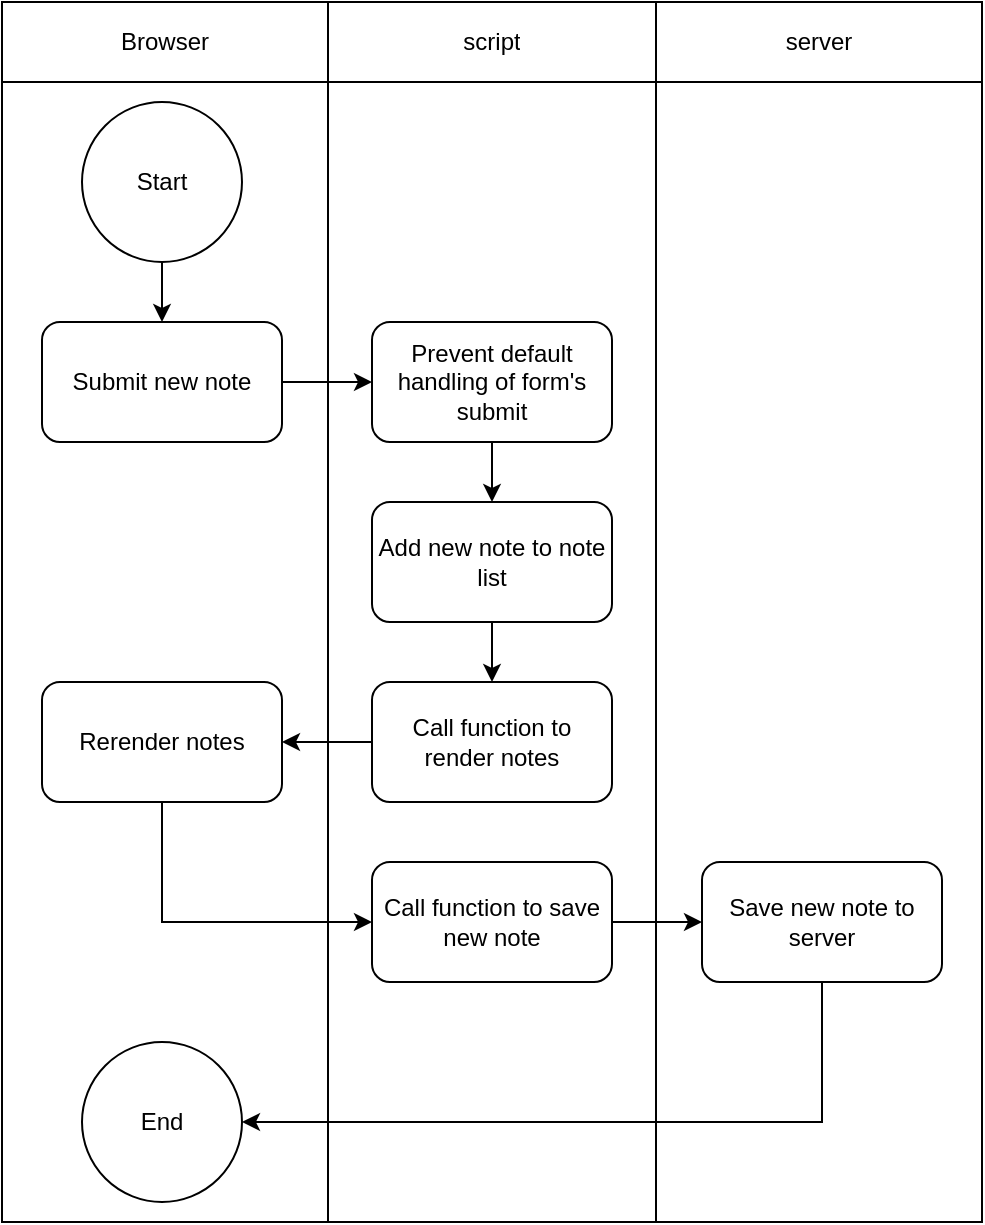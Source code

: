 <mxfile version="26.0.7">
  <diagram name="Page-1" id="CBFwEvsAcKfIwbpoHcKx">
    <mxGraphModel dx="1135" dy="522" grid="1" gridSize="10" guides="1" tooltips="1" connect="1" arrows="1" fold="1" page="1" pageScale="1" pageWidth="850" pageHeight="1100" math="0" shadow="0">
      <root>
        <mxCell id="0" />
        <mxCell id="1" parent="0" />
        <mxCell id="QjNz0YM1N6u0GvcL9JSP-4" value="" style="shape=table;startSize=0;container=1;collapsible=0;childLayout=tableLayout;" vertex="1" parent="1">
          <mxGeometry x="110" y="280" width="490" height="610" as="geometry" />
        </mxCell>
        <mxCell id="QjNz0YM1N6u0GvcL9JSP-5" value="" style="shape=tableRow;horizontal=0;startSize=0;swimlaneHead=0;swimlaneBody=0;strokeColor=inherit;top=0;left=0;bottom=0;right=0;collapsible=0;dropTarget=0;fillColor=none;points=[[0,0.5],[1,0.5]];portConstraint=eastwest;" vertex="1" parent="QjNz0YM1N6u0GvcL9JSP-4">
          <mxGeometry width="490" height="40" as="geometry" />
        </mxCell>
        <mxCell id="QjNz0YM1N6u0GvcL9JSP-17" value="Browser" style="shape=partialRectangle;html=1;whiteSpace=wrap;connectable=0;strokeColor=inherit;overflow=hidden;fillColor=none;top=0;left=0;bottom=0;right=0;pointerEvents=1;" vertex="1" parent="QjNz0YM1N6u0GvcL9JSP-5">
          <mxGeometry width="163" height="40" as="geometry">
            <mxRectangle width="163" height="40" as="alternateBounds" />
          </mxGeometry>
        </mxCell>
        <mxCell id="QjNz0YM1N6u0GvcL9JSP-6" value="script" style="shape=partialRectangle;html=1;whiteSpace=wrap;connectable=0;strokeColor=inherit;overflow=hidden;fillColor=none;top=0;left=0;bottom=0;right=0;pointerEvents=1;" vertex="1" parent="QjNz0YM1N6u0GvcL9JSP-5">
          <mxGeometry x="163" width="164" height="40" as="geometry">
            <mxRectangle width="164" height="40" as="alternateBounds" />
          </mxGeometry>
        </mxCell>
        <mxCell id="QjNz0YM1N6u0GvcL9JSP-7" value="server" style="shape=partialRectangle;html=1;whiteSpace=wrap;connectable=0;strokeColor=inherit;overflow=hidden;fillColor=none;top=0;left=0;bottom=0;right=0;pointerEvents=1;" vertex="1" parent="QjNz0YM1N6u0GvcL9JSP-5">
          <mxGeometry x="327" width="163" height="40" as="geometry">
            <mxRectangle width="163" height="40" as="alternateBounds" />
          </mxGeometry>
        </mxCell>
        <mxCell id="QjNz0YM1N6u0GvcL9JSP-8" value="" style="shape=tableRow;horizontal=0;startSize=0;swimlaneHead=0;swimlaneBody=0;strokeColor=inherit;top=0;left=0;bottom=0;right=0;collapsible=0;dropTarget=0;fillColor=none;points=[[0,0.5],[1,0.5]];portConstraint=eastwest;" vertex="1" parent="QjNz0YM1N6u0GvcL9JSP-4">
          <mxGeometry y="40" width="490" height="570" as="geometry" />
        </mxCell>
        <mxCell id="QjNz0YM1N6u0GvcL9JSP-10" value="" style="shape=partialRectangle;html=1;whiteSpace=wrap;connectable=0;strokeColor=inherit;overflow=hidden;fillColor=none;top=0;left=0;bottom=0;right=0;pointerEvents=1;" vertex="1" parent="QjNz0YM1N6u0GvcL9JSP-8">
          <mxGeometry width="163" height="570" as="geometry">
            <mxRectangle width="163" height="570" as="alternateBounds" />
          </mxGeometry>
        </mxCell>
        <mxCell id="QjNz0YM1N6u0GvcL9JSP-18" style="shape=partialRectangle;html=1;whiteSpace=wrap;connectable=0;strokeColor=inherit;overflow=hidden;fillColor=none;top=0;left=0;bottom=0;right=0;pointerEvents=1;" vertex="1" parent="QjNz0YM1N6u0GvcL9JSP-8">
          <mxGeometry x="163" width="164" height="570" as="geometry">
            <mxRectangle width="164" height="570" as="alternateBounds" />
          </mxGeometry>
        </mxCell>
        <mxCell id="QjNz0YM1N6u0GvcL9JSP-9" value="" style="shape=partialRectangle;html=1;whiteSpace=wrap;connectable=0;strokeColor=inherit;overflow=hidden;fillColor=none;top=0;left=0;bottom=0;right=0;pointerEvents=1;" vertex="1" parent="QjNz0YM1N6u0GvcL9JSP-8">
          <mxGeometry x="327" width="163" height="570" as="geometry">
            <mxRectangle width="163" height="570" as="alternateBounds" />
          </mxGeometry>
        </mxCell>
        <mxCell id="QjNz0YM1N6u0GvcL9JSP-32" value="" style="edgeStyle=orthogonalEdgeStyle;rounded=0;orthogonalLoop=1;jettySize=auto;html=1;" edge="1" parent="1" source="QjNz0YM1N6u0GvcL9JSP-1" target="QjNz0YM1N6u0GvcL9JSP-24">
          <mxGeometry relative="1" as="geometry" />
        </mxCell>
        <mxCell id="QjNz0YM1N6u0GvcL9JSP-1" value="Start" style="ellipse;whiteSpace=wrap;html=1;aspect=fixed;" vertex="1" parent="1">
          <mxGeometry x="150" y="330" width="80" height="80" as="geometry" />
        </mxCell>
        <mxCell id="QjNz0YM1N6u0GvcL9JSP-2" value="End" style="ellipse;whiteSpace=wrap;html=1;aspect=fixed;" vertex="1" parent="1">
          <mxGeometry x="150" y="800" width="80" height="80" as="geometry" />
        </mxCell>
        <mxCell id="QjNz0YM1N6u0GvcL9JSP-42" value="" style="edgeStyle=orthogonalEdgeStyle;rounded=0;orthogonalLoop=1;jettySize=auto;html=1;" edge="1" parent="1" source="QjNz0YM1N6u0GvcL9JSP-22" target="QjNz0YM1N6u0GvcL9JSP-31">
          <mxGeometry relative="1" as="geometry" />
        </mxCell>
        <mxCell id="QjNz0YM1N6u0GvcL9JSP-22" value="Call function to save new note" style="rounded=1;whiteSpace=wrap;html=1;" vertex="1" parent="1">
          <mxGeometry x="295" y="710" width="120" height="60" as="geometry" />
        </mxCell>
        <mxCell id="QjNz0YM1N6u0GvcL9JSP-38" value="" style="edgeStyle=orthogonalEdgeStyle;rounded=0;orthogonalLoop=1;jettySize=auto;html=1;" edge="1" parent="1" source="QjNz0YM1N6u0GvcL9JSP-23" target="QjNz0YM1N6u0GvcL9JSP-29">
          <mxGeometry relative="1" as="geometry" />
        </mxCell>
        <mxCell id="QjNz0YM1N6u0GvcL9JSP-23" value="Prevent default handling of form&#39;s submit" style="rounded=1;whiteSpace=wrap;html=1;" vertex="1" parent="1">
          <mxGeometry x="295" y="440" width="120" height="60" as="geometry" />
        </mxCell>
        <mxCell id="QjNz0YM1N6u0GvcL9JSP-33" value="" style="edgeStyle=orthogonalEdgeStyle;rounded=0;orthogonalLoop=1;jettySize=auto;html=1;" edge="1" parent="1" source="QjNz0YM1N6u0GvcL9JSP-24" target="QjNz0YM1N6u0GvcL9JSP-23">
          <mxGeometry relative="1" as="geometry" />
        </mxCell>
        <mxCell id="QjNz0YM1N6u0GvcL9JSP-24" value="Submit new note" style="rounded=1;whiteSpace=wrap;html=1;" vertex="1" parent="1">
          <mxGeometry x="130" y="440" width="120" height="60" as="geometry" />
        </mxCell>
        <mxCell id="QjNz0YM1N6u0GvcL9JSP-44" value="" style="edgeStyle=orthogonalEdgeStyle;rounded=0;orthogonalLoop=1;jettySize=auto;html=1;entryX=0;entryY=0.5;entryDx=0;entryDy=0;" edge="1" parent="1" source="QjNz0YM1N6u0GvcL9JSP-28" target="QjNz0YM1N6u0GvcL9JSP-22">
          <mxGeometry relative="1" as="geometry">
            <Array as="points">
              <mxPoint x="190" y="740" />
            </Array>
          </mxGeometry>
        </mxCell>
        <mxCell id="QjNz0YM1N6u0GvcL9JSP-28" value="Rerender notes" style="rounded=1;whiteSpace=wrap;html=1;" vertex="1" parent="1">
          <mxGeometry x="130" y="620" width="120" height="60" as="geometry" />
        </mxCell>
        <mxCell id="QjNz0YM1N6u0GvcL9JSP-41" value="" style="edgeStyle=orthogonalEdgeStyle;rounded=0;orthogonalLoop=1;jettySize=auto;html=1;" edge="1" parent="1" source="QjNz0YM1N6u0GvcL9JSP-29" target="QjNz0YM1N6u0GvcL9JSP-30">
          <mxGeometry relative="1" as="geometry" />
        </mxCell>
        <mxCell id="QjNz0YM1N6u0GvcL9JSP-29" value="Add new note to note list" style="rounded=1;whiteSpace=wrap;html=1;" vertex="1" parent="1">
          <mxGeometry x="295" y="530" width="120" height="60" as="geometry" />
        </mxCell>
        <mxCell id="QjNz0YM1N6u0GvcL9JSP-43" value="" style="edgeStyle=orthogonalEdgeStyle;rounded=0;orthogonalLoop=1;jettySize=auto;html=1;" edge="1" parent="1" source="QjNz0YM1N6u0GvcL9JSP-30" target="QjNz0YM1N6u0GvcL9JSP-28">
          <mxGeometry relative="1" as="geometry" />
        </mxCell>
        <mxCell id="QjNz0YM1N6u0GvcL9JSP-30" value="Call function to&lt;div&gt;render notes&lt;/div&gt;" style="rounded=1;whiteSpace=wrap;html=1;" vertex="1" parent="1">
          <mxGeometry x="295" y="620" width="120" height="60" as="geometry" />
        </mxCell>
        <mxCell id="QjNz0YM1N6u0GvcL9JSP-31" value="Save new note to server" style="rounded=1;whiteSpace=wrap;html=1;" vertex="1" parent="1">
          <mxGeometry x="460" y="710" width="120" height="60" as="geometry" />
        </mxCell>
        <mxCell id="QjNz0YM1N6u0GvcL9JSP-45" value="" style="edgeStyle=orthogonalEdgeStyle;rounded=0;orthogonalLoop=1;jettySize=auto;html=1;exitX=0.5;exitY=1;exitDx=0;exitDy=0;entryX=1;entryY=0.5;entryDx=0;entryDy=0;" edge="1" parent="1" source="QjNz0YM1N6u0GvcL9JSP-31" target="QjNz0YM1N6u0GvcL9JSP-2">
          <mxGeometry relative="1" as="geometry">
            <mxPoint x="425" y="750" as="sourcePoint" />
            <mxPoint x="470" y="750" as="targetPoint" />
          </mxGeometry>
        </mxCell>
      </root>
    </mxGraphModel>
  </diagram>
</mxfile>
